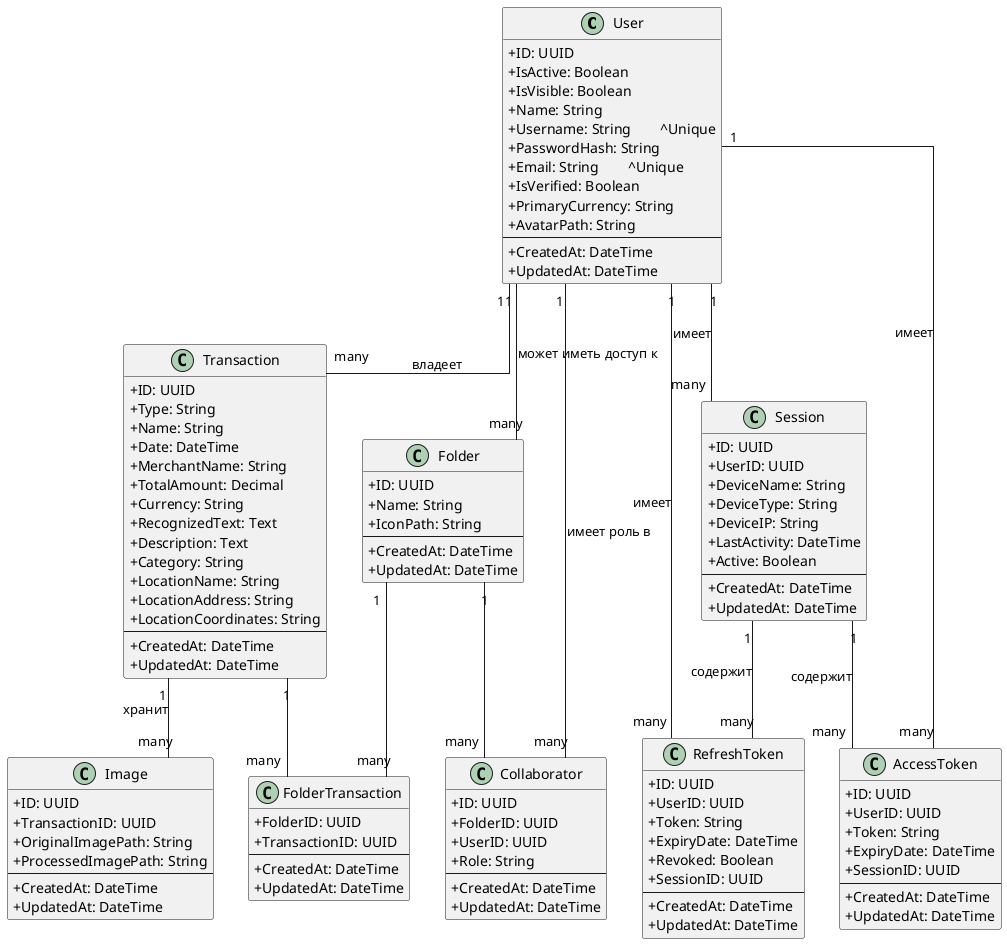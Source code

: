 @startuml
skinparam classAttributeIconSize 0
skinparam linetype ortho

class User {
  + ID: UUID 
  + IsActive: Boolean
  + IsVisible: Boolean
  + Name: String
  + Username: String        ^Unique
  + PasswordHash: String
  + Email: String        ^Unique
  + IsVerified: Boolean
  + PrimaryCurrency: String
  + AvatarPath: String
  --
  + CreatedAt: DateTime
  + UpdatedAt: DateTime
}

class Transaction {
  + ID: UUID
  + Type: String
  + Name: String
  + Date: DateTime
  + MerchantName: String
  + TotalAmount: Decimal
  + Currency: String
  + RecognizedText: Text
  + Description: Text
  + Category: String
  + LocationName: String
  + LocationAddress: String
  + LocationCoordinates: String
  --
  + CreatedAt: DateTime
  + UpdatedAt: DateTime
}

class Image {
  + ID: UUID
  + TransactionID: UUID
  + OriginalImagePath: String
  + ProcessedImagePath: String
  --
  + CreatedAt: DateTime
  + UpdatedAt: DateTime
}

class Folder {
  + ID: UUID
  + Name: String
  + IconPath: String
  --
  + CreatedAt: DateTime
  + UpdatedAt: DateTime
}

class RefreshToken {
  + ID: UUID
  + UserID: UUID
  + Token: String
  + ExpiryDate: DateTime
  + Revoked: Boolean
  + SessionID: UUID
  --
  + CreatedAt: DateTime
  + UpdatedAt: DateTime
}

class AccessToken {
  + ID: UUID
  + UserID: UUID
  + Token: String
  + ExpiryDate: DateTime
  + SessionID: UUID
  --
  + CreatedAt: DateTime
  + UpdatedAt: DateTime
}

class Session {
  + ID: UUID
  + UserID: UUID
  + DeviceName: String
  + DeviceType: String
  + DeviceIP: String
  + LastActivity: DateTime
  + Active: Boolean
  --
  + CreatedAt: DateTime
  + UpdatedAt: DateTime
}

class FolderTransaction {
  + FolderID: UUID
  + TransactionID: UUID
  --
  + CreatedAt: DateTime
  + UpdatedAt: DateTime
}

class Collaborator {
  + ID: UUID
  + FolderID: UUID
  + UserID: UUID
  + Role: String
  --
  + CreatedAt: DateTime
  + UpdatedAt: DateTime
}

User "1" -- "many" Folder : "может иметь доступ к"
User "1" -- "many" Transaction : "владеет"
User "1" -- "many" Session : "имеет"
User "1" -- "many" RefreshToken : "имеет"
User "1" -- "many" AccessToken : "имеет"

Folder "1" -- "many" FolderTransaction
Transaction "1" -- "many" FolderTransaction

Transaction "1" -- "many" Image : "хранит"

Folder "1" -- "many" Collaborator
Collaborator "many" -- "1" User : "имеет роль в"

Session "1" -- "many" RefreshToken : "содержит"
Session "1" -- "many" AccessToken : "содержит"
@enduml
